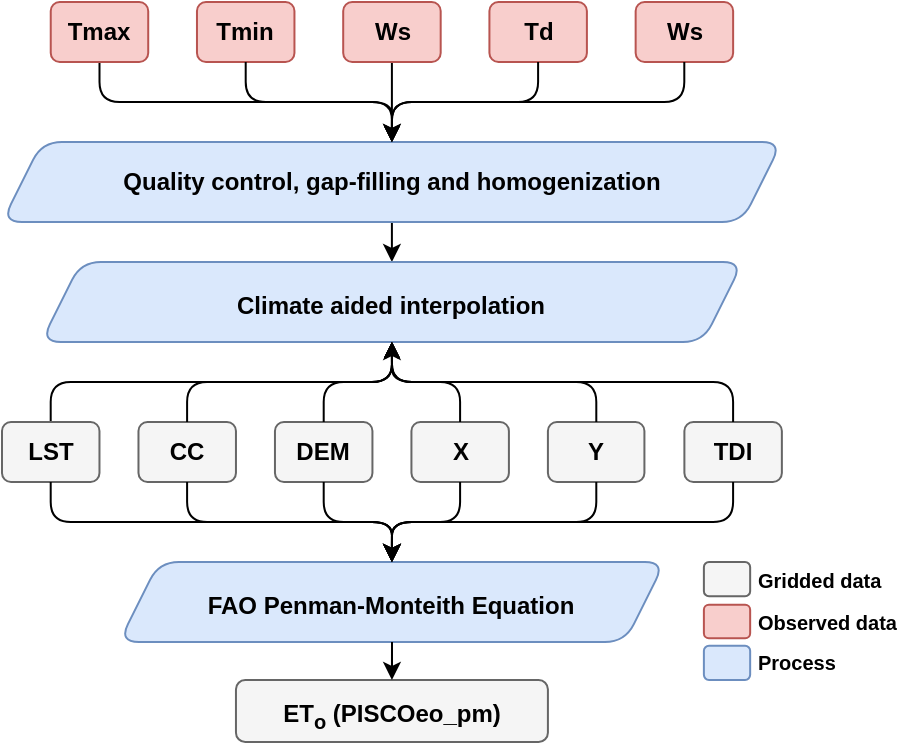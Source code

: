 <mxfile version="16.6.4" type="github">
  <diagram id="lZtI8qbh0fw-rAP5nsD9" name="Page-1">
    <mxGraphModel dx="338" dy="537" grid="1" gridSize="10" guides="1" tooltips="1" connect="1" arrows="1" fold="1" page="1" pageScale="1" pageWidth="100" pageHeight="100" math="0" shadow="0">
      <root>
        <mxCell id="0" />
        <mxCell id="1" parent="0" />
        <mxCell id="t_sFelF2Wt-cX6Uoet53-53" value="" style="group" vertex="1" connectable="0" parent="1">
          <mxGeometry x="860" y="150" width="460" height="370" as="geometry" />
        </mxCell>
        <mxCell id="t_sFelF2Wt-cX6Uoet53-51" style="edgeStyle=orthogonalEdgeStyle;rounded=1;orthogonalLoop=1;jettySize=auto;html=1;fontSize=12;endArrow=classic;endFill=1;" edge="1" parent="t_sFelF2Wt-cX6Uoet53-53" source="U7eb7ub3qmSpnm3P4M1d-21">
          <mxGeometry relative="1" as="geometry">
            <mxPoint x="194.969" y="130" as="targetPoint" />
          </mxGeometry>
        </mxCell>
        <mxCell id="U7eb7ub3qmSpnm3P4M1d-5" value="&lt;font style=&quot;font-size: 12px;&quot;&gt;Tmin&lt;/font&gt;" style="rounded=1;whiteSpace=wrap;html=1;fontSize=12;fontStyle=1;fillColor=#f8cecc;strokeColor=#b85450;" parent="t_sFelF2Wt-cX6Uoet53-53" vertex="1">
          <mxGeometry x="97.484" width="48.742" height="30" as="geometry" />
        </mxCell>
        <mxCell id="U7eb7ub3qmSpnm3P4M1d-7" value="&lt;font style=&quot;font-size: 12px;&quot;&gt;Td&lt;/font&gt;" style="rounded=1;whiteSpace=wrap;html=1;fontSize=12;fontStyle=1;fillColor=#f8cecc;strokeColor=#b85450;" parent="t_sFelF2Wt-cX6Uoet53-53" vertex="1">
          <mxGeometry x="243.711" width="48.742" height="30" as="geometry" />
        </mxCell>
        <mxCell id="U7eb7ub3qmSpnm3P4M1d-9" value="&lt;font style=&quot;font-size: 12px;&quot;&gt;Ws&lt;/font&gt;" style="rounded=1;whiteSpace=wrap;html=1;fontSize=12;fontStyle=1;fillColor=#f8cecc;strokeColor=#b85450;" parent="t_sFelF2Wt-cX6Uoet53-53" vertex="1">
          <mxGeometry x="316.825" width="48.742" height="30" as="geometry" />
        </mxCell>
        <mxCell id="U7eb7ub3qmSpnm3P4M1d-21" value="&lt;font style=&quot;font-size: 12px;&quot;&gt;Quality control, gap-filling and homogenization&lt;/font&gt;" style="shape=parallelogram;perimeter=parallelogramPerimeter;whiteSpace=wrap;html=1;fixedSize=1;fontSize=12;fontStyle=1;fillColor=#dae8fc;strokeColor=#6c8ebf;rounded=1;" parent="t_sFelF2Wt-cX6Uoet53-53" vertex="1">
          <mxGeometry y="70" width="389.938" height="40" as="geometry" />
        </mxCell>
        <mxCell id="t_sFelF2Wt-cX6Uoet53-15" style="edgeStyle=orthogonalEdgeStyle;orthogonalLoop=1;jettySize=auto;html=1;entryX=0.5;entryY=0;entryDx=0;entryDy=0;fontSize=12;rounded=1;endArrow=open;endFill=0;" edge="1" parent="t_sFelF2Wt-cX6Uoet53-53" source="U7eb7ub3qmSpnm3P4M1d-5" target="U7eb7ub3qmSpnm3P4M1d-21">
          <mxGeometry relative="1" as="geometry" />
        </mxCell>
        <mxCell id="t_sFelF2Wt-cX6Uoet53-18" style="edgeStyle=orthogonalEdgeStyle;orthogonalLoop=1;jettySize=auto;html=1;entryX=0.5;entryY=0;entryDx=0;entryDy=0;fontSize=12;rounded=1;endArrow=open;endFill=0;" edge="1" parent="t_sFelF2Wt-cX6Uoet53-53" source="U7eb7ub3qmSpnm3P4M1d-7" target="U7eb7ub3qmSpnm3P4M1d-21">
          <mxGeometry relative="1" as="geometry" />
        </mxCell>
        <mxCell id="t_sFelF2Wt-cX6Uoet53-19" style="edgeStyle=orthogonalEdgeStyle;orthogonalLoop=1;jettySize=auto;html=1;entryX=0.5;entryY=0;entryDx=0;entryDy=0;fontSize=12;rounded=1;endArrow=open;endFill=0;" edge="1" parent="t_sFelF2Wt-cX6Uoet53-53" source="U7eb7ub3qmSpnm3P4M1d-9" target="U7eb7ub3qmSpnm3P4M1d-21">
          <mxGeometry relative="1" as="geometry">
            <Array as="points">
              <mxPoint x="341.196" y="50" />
              <mxPoint x="194.969" y="50" />
            </Array>
          </mxGeometry>
        </mxCell>
        <mxCell id="U7eb7ub3qmSpnm3P4M1d-32" value="&lt;font style=&quot;font-size: 12px&quot;&gt;Climate aided interpolation&lt;/font&gt;" style="shape=parallelogram;perimeter=parallelogramPerimeter;whiteSpace=wrap;html=1;fixedSize=1;fontSize=18;fontStyle=1;fillColor=#dae8fc;strokeColor=#6c8ebf;rounded=1;" parent="t_sFelF2Wt-cX6Uoet53-53" vertex="1">
          <mxGeometry x="19.497" y="130" width="350.944" height="40" as="geometry" />
        </mxCell>
        <mxCell id="U7eb7ub3qmSpnm3P4M1d-46" value="&lt;font style=&quot;font-size: 12px&quot;&gt;FAO Penman-Monteith Equation&lt;/font&gt;" style="shape=parallelogram;perimeter=parallelogramPerimeter;whiteSpace=wrap;html=1;fixedSize=1;fontSize=19;fontStyle=1;fillColor=#dae8fc;strokeColor=#6c8ebf;rounded=1;" parent="t_sFelF2Wt-cX6Uoet53-53" vertex="1">
          <mxGeometry x="58.491" y="280" width="272.957" height="40" as="geometry" />
        </mxCell>
        <mxCell id="U7eb7ub3qmSpnm3P4M1d-56" value="&lt;font style=&quot;font-size: 12px&quot; color=&quot;#000000&quot;&gt;&lt;font style=&quot;font-size: 12px&quot;&gt;&lt;font style=&quot;font-size: 12px&quot;&gt;ET&lt;sub&gt;o&lt;/sub&gt; (&lt;/font&gt;&lt;/font&gt;&lt;font style=&quot;font-size: 12px&quot;&gt;PISCOeo_pm)&lt;/font&gt;&lt;/font&gt;" style="rounded=1;whiteSpace=wrap;html=1;fontSize=16;fontStyle=1;fillColor=#f5f5f5;strokeColor=#666666;fontColor=#333333;" parent="t_sFelF2Wt-cX6Uoet53-53" vertex="1">
          <mxGeometry x="116.981" y="339" width="155.975" height="31" as="geometry" />
        </mxCell>
        <mxCell id="t_sFelF2Wt-cX6Uoet53-40" style="edgeStyle=orthogonalEdgeStyle;rounded=1;orthogonalLoop=1;jettySize=auto;html=1;entryX=0.5;entryY=0;entryDx=0;entryDy=0;fontSize=12;" edge="1" parent="t_sFelF2Wt-cX6Uoet53-53" source="U7eb7ub3qmSpnm3P4M1d-46" target="U7eb7ub3qmSpnm3P4M1d-56">
          <mxGeometry relative="1" as="geometry" />
        </mxCell>
        <mxCell id="t_sFelF2Wt-cX6Uoet53-16" style="edgeStyle=orthogonalEdgeStyle;orthogonalLoop=1;jettySize=auto;html=1;fontSize=12;rounded=1;" edge="1" parent="t_sFelF2Wt-cX6Uoet53-53" source="t_sFelF2Wt-cX6Uoet53-8">
          <mxGeometry relative="1" as="geometry">
            <mxPoint x="194.969" y="70" as="targetPoint" />
            <Array as="points">
              <mxPoint x="194.969" y="70" />
              <mxPoint x="194.969" y="70" />
            </Array>
          </mxGeometry>
        </mxCell>
        <mxCell id="t_sFelF2Wt-cX6Uoet53-8" value="&lt;font style=&quot;font-size: 12px;&quot;&gt;Ws&lt;/font&gt;" style="rounded=1;whiteSpace=wrap;html=1;fontSize=12;fontStyle=1;fillColor=#f8cecc;strokeColor=#b85450;" vertex="1" parent="t_sFelF2Wt-cX6Uoet53-53">
          <mxGeometry x="170.598" width="48.742" height="30" as="geometry" />
        </mxCell>
        <mxCell id="t_sFelF2Wt-cX6Uoet53-52" style="edgeStyle=orthogonalEdgeStyle;rounded=1;orthogonalLoop=1;jettySize=auto;html=1;entryX=0.5;entryY=0;entryDx=0;entryDy=0;fontSize=12;endArrow=classic;endFill=1;" edge="1" parent="t_sFelF2Wt-cX6Uoet53-53" source="t_sFelF2Wt-cX6Uoet53-13" target="U7eb7ub3qmSpnm3P4M1d-21">
          <mxGeometry relative="1" as="geometry" />
        </mxCell>
        <mxCell id="t_sFelF2Wt-cX6Uoet53-13" value="&lt;font style=&quot;font-size: 12px&quot;&gt;Tmax&lt;/font&gt;" style="rounded=1;whiteSpace=wrap;html=1;fontSize=12;fontStyle=1;fillColor=#f8cecc;strokeColor=#b85450;" vertex="1" parent="t_sFelF2Wt-cX6Uoet53-53">
          <mxGeometry x="24.371" width="48.742" height="30" as="geometry" />
        </mxCell>
        <mxCell id="t_sFelF2Wt-cX6Uoet53-23" style="edgeStyle=orthogonalEdgeStyle;rounded=1;orthogonalLoop=1;jettySize=auto;html=1;entryX=0.5;entryY=1;entryDx=0;entryDy=0;fontSize=12;endArrow=open;endFill=0;" edge="1" parent="t_sFelF2Wt-cX6Uoet53-53" source="U7eb7ub3qmSpnm3P4M1d-34" target="U7eb7ub3qmSpnm3P4M1d-32">
          <mxGeometry relative="1" as="geometry">
            <Array as="points">
              <mxPoint x="24.371" y="190" />
              <mxPoint x="194.969" y="190" />
            </Array>
          </mxGeometry>
        </mxCell>
        <mxCell id="t_sFelF2Wt-cX6Uoet53-25" value="" style="group" vertex="1" connectable="0" parent="t_sFelF2Wt-cX6Uoet53-53">
          <mxGeometry y="210" width="389.938" height="30" as="geometry" />
        </mxCell>
        <mxCell id="U7eb7ub3qmSpnm3P4M1d-34" value="&lt;font style=&quot;font-size: 12px;&quot;&gt;LST&lt;/font&gt;" style="rounded=1;whiteSpace=wrap;html=1;fontSize=12;fontStyle=1;fillColor=#f5f5f5;strokeColor=#666666;" parent="t_sFelF2Wt-cX6Uoet53-25" vertex="1">
          <mxGeometry width="48.742" height="30" as="geometry" />
        </mxCell>
        <mxCell id="U7eb7ub3qmSpnm3P4M1d-38" value="&lt;font style=&quot;font-size: 12px;&quot;&gt;DEM&lt;/font&gt;" style="rounded=1;whiteSpace=wrap;html=1;fontSize=12;fontStyle=1;fillColor=#f5f5f5;strokeColor=#666666;" parent="t_sFelF2Wt-cX6Uoet53-25" vertex="1">
          <mxGeometry x="136.478" width="48.742" height="30" as="geometry" />
        </mxCell>
        <mxCell id="U7eb7ub3qmSpnm3P4M1d-39" value="&lt;font style=&quot;font-size: 12px;&quot;&gt;X&lt;/font&gt;" style="rounded=1;whiteSpace=wrap;html=1;fontSize=12;fontStyle=1;fillColor=#f5f5f5;strokeColor=#666666;" parent="t_sFelF2Wt-cX6Uoet53-25" vertex="1">
          <mxGeometry x="204.717" width="48.742" height="30" as="geometry" />
        </mxCell>
        <mxCell id="U7eb7ub3qmSpnm3P4M1d-40" value="&lt;span style=&quot;font-size: 12px;&quot;&gt;Y&lt;/span&gt;" style="rounded=1;whiteSpace=wrap;html=1;fontSize=12;fontStyle=1;fillColor=#f5f5f5;strokeColor=#666666;" parent="t_sFelF2Wt-cX6Uoet53-25" vertex="1">
          <mxGeometry x="272.957" width="48.255" height="30" as="geometry" />
        </mxCell>
        <mxCell id="wpJQsXBcN3tg3W_rkoM8-5" value="&lt;span style=&quot;font-size: 12px;&quot;&gt;TDI&lt;/span&gt;" style="rounded=1;whiteSpace=wrap;html=1;fontSize=12;fontStyle=1;fillColor=#f5f5f5;strokeColor=#666666;" parent="t_sFelF2Wt-cX6Uoet53-25" vertex="1">
          <mxGeometry x="341.196" width="48.742" height="30" as="geometry" />
        </mxCell>
        <mxCell id="t_sFelF2Wt-cX6Uoet53-21" value="&lt;font style=&quot;font-size: 12px&quot;&gt;CC&lt;/font&gt;" style="rounded=1;whiteSpace=wrap;html=1;fontSize=12;fontStyle=1;fillColor=#f5f5f5;strokeColor=#666666;" vertex="1" parent="t_sFelF2Wt-cX6Uoet53-25">
          <mxGeometry x="68.239" width="48.742" height="30" as="geometry" />
        </mxCell>
        <mxCell id="t_sFelF2Wt-cX6Uoet53-26" style="edgeStyle=orthogonalEdgeStyle;rounded=1;orthogonalLoop=1;jettySize=auto;html=1;entryX=0.5;entryY=1;entryDx=0;entryDy=0;fontSize=12;endArrow=open;endFill=0;" edge="1" parent="t_sFelF2Wt-cX6Uoet53-53" source="t_sFelF2Wt-cX6Uoet53-21" target="U7eb7ub3qmSpnm3P4M1d-32">
          <mxGeometry relative="1" as="geometry" />
        </mxCell>
        <mxCell id="t_sFelF2Wt-cX6Uoet53-27" style="edgeStyle=orthogonalEdgeStyle;rounded=1;orthogonalLoop=1;jettySize=auto;html=1;fontSize=12;endArrow=open;endFill=0;" edge="1" parent="t_sFelF2Wt-cX6Uoet53-53" source="U7eb7ub3qmSpnm3P4M1d-38">
          <mxGeometry relative="1" as="geometry">
            <mxPoint x="194.969" y="170" as="targetPoint" />
            <Array as="points">
              <mxPoint x="160.849" y="190" />
              <mxPoint x="194.969" y="190" />
            </Array>
          </mxGeometry>
        </mxCell>
        <mxCell id="t_sFelF2Wt-cX6Uoet53-28" style="edgeStyle=orthogonalEdgeStyle;rounded=1;orthogonalLoop=1;jettySize=auto;html=1;fontSize=12;" edge="1" parent="t_sFelF2Wt-cX6Uoet53-53" source="U7eb7ub3qmSpnm3P4M1d-39">
          <mxGeometry relative="1" as="geometry">
            <mxPoint x="194.969" y="170" as="targetPoint" />
            <Array as="points">
              <mxPoint x="229.089" y="190" />
              <mxPoint x="194.969" y="190" />
            </Array>
          </mxGeometry>
        </mxCell>
        <mxCell id="t_sFelF2Wt-cX6Uoet53-29" style="edgeStyle=orthogonalEdgeStyle;rounded=1;orthogonalLoop=1;jettySize=auto;html=1;fontSize=12;endArrow=open;endFill=0;" edge="1" parent="t_sFelF2Wt-cX6Uoet53-53" source="U7eb7ub3qmSpnm3P4M1d-40">
          <mxGeometry relative="1" as="geometry">
            <mxPoint x="194.969" y="170" as="targetPoint" />
            <Array as="points">
              <mxPoint x="297.328" y="190" />
              <mxPoint x="194.969" y="190" />
            </Array>
          </mxGeometry>
        </mxCell>
        <mxCell id="t_sFelF2Wt-cX6Uoet53-30" style="edgeStyle=orthogonalEdgeStyle;rounded=1;orthogonalLoop=1;jettySize=auto;html=1;fontSize=12;endArrow=open;endFill=0;" edge="1" parent="t_sFelF2Wt-cX6Uoet53-53" source="wpJQsXBcN3tg3W_rkoM8-5">
          <mxGeometry relative="1" as="geometry">
            <mxPoint x="194.969" y="170" as="targetPoint" />
            <Array as="points">
              <mxPoint x="365.567" y="190" />
              <mxPoint x="194.969" y="190" />
            </Array>
          </mxGeometry>
        </mxCell>
        <mxCell id="t_sFelF2Wt-cX6Uoet53-33" style="edgeStyle=orthogonalEdgeStyle;rounded=1;orthogonalLoop=1;jettySize=auto;html=1;entryX=0.5;entryY=0;entryDx=0;entryDy=0;fontSize=12;" edge="1" parent="t_sFelF2Wt-cX6Uoet53-53" source="U7eb7ub3qmSpnm3P4M1d-34" target="U7eb7ub3qmSpnm3P4M1d-46">
          <mxGeometry relative="1" as="geometry">
            <Array as="points">
              <mxPoint x="24.371" y="260" />
              <mxPoint x="194.969" y="260" />
            </Array>
          </mxGeometry>
        </mxCell>
        <mxCell id="t_sFelF2Wt-cX6Uoet53-34" style="edgeStyle=orthogonalEdgeStyle;rounded=1;orthogonalLoop=1;jettySize=auto;html=1;entryX=0.5;entryY=0;entryDx=0;entryDy=0;fontSize=12;" edge="1" parent="t_sFelF2Wt-cX6Uoet53-53" source="t_sFelF2Wt-cX6Uoet53-21" target="U7eb7ub3qmSpnm3P4M1d-46">
          <mxGeometry relative="1" as="geometry" />
        </mxCell>
        <mxCell id="t_sFelF2Wt-cX6Uoet53-35" style="edgeStyle=orthogonalEdgeStyle;rounded=1;orthogonalLoop=1;jettySize=auto;html=1;entryX=0.5;entryY=0;entryDx=0;entryDy=0;fontSize=12;" edge="1" parent="t_sFelF2Wt-cX6Uoet53-53" source="U7eb7ub3qmSpnm3P4M1d-38" target="U7eb7ub3qmSpnm3P4M1d-46">
          <mxGeometry relative="1" as="geometry" />
        </mxCell>
        <mxCell id="t_sFelF2Wt-cX6Uoet53-36" style="edgeStyle=orthogonalEdgeStyle;rounded=1;orthogonalLoop=1;jettySize=auto;html=1;entryX=0.5;entryY=0;entryDx=0;entryDy=0;fontSize=12;" edge="1" parent="t_sFelF2Wt-cX6Uoet53-53" source="U7eb7ub3qmSpnm3P4M1d-39" target="U7eb7ub3qmSpnm3P4M1d-46">
          <mxGeometry relative="1" as="geometry" />
        </mxCell>
        <mxCell id="t_sFelF2Wt-cX6Uoet53-38" style="edgeStyle=orthogonalEdgeStyle;rounded=1;orthogonalLoop=1;jettySize=auto;html=1;entryX=0.5;entryY=0;entryDx=0;entryDy=0;fontSize=12;" edge="1" parent="t_sFelF2Wt-cX6Uoet53-53" source="U7eb7ub3qmSpnm3P4M1d-40" target="U7eb7ub3qmSpnm3P4M1d-46">
          <mxGeometry relative="1" as="geometry" />
        </mxCell>
        <mxCell id="t_sFelF2Wt-cX6Uoet53-39" style="edgeStyle=orthogonalEdgeStyle;rounded=1;orthogonalLoop=1;jettySize=auto;html=1;entryX=0.5;entryY=0;entryDx=0;entryDy=0;fontSize=12;" edge="1" parent="t_sFelF2Wt-cX6Uoet53-53" source="wpJQsXBcN3tg3W_rkoM8-5" target="U7eb7ub3qmSpnm3P4M1d-46">
          <mxGeometry relative="1" as="geometry">
            <Array as="points">
              <mxPoint x="365.567" y="260" />
              <mxPoint x="194.969" y="260" />
            </Array>
          </mxGeometry>
        </mxCell>
        <mxCell id="U7eb7ub3qmSpnm3P4M1d-66" value="" style="rounded=1;whiteSpace=wrap;html=1;fontSize=11;fontStyle=1;fillColor=#f8cecc;strokeColor=#b85450;" parent="t_sFelF2Wt-cX6Uoet53-53" vertex="1">
          <mxGeometry x="350.944" y="301.34" width="23.135" height="16.738" as="geometry" />
        </mxCell>
        <mxCell id="U7eb7ub3qmSpnm3P4M1d-67" value="" style="rounded=1;whiteSpace=wrap;html=1;fontSize=11;fontStyle=1;fillColor=#dae8fc;strokeColor=#6c8ebf;" parent="t_sFelF2Wt-cX6Uoet53-53" vertex="1">
          <mxGeometry x="350.944" y="321.844" width="23.135" height="17.156" as="geometry" />
        </mxCell>
        <mxCell id="U7eb7ub3qmSpnm3P4M1d-72" value="Observed data" style="text;html=1;strokeColor=none;fillColor=none;align=left;verticalAlign=middle;whiteSpace=wrap;rounded=0;fontSize=10;fontStyle=1" parent="t_sFelF2Wt-cX6Uoet53-53" vertex="1">
          <mxGeometry x="375.647" y="301.34" width="72.782" height="16.74" as="geometry" />
        </mxCell>
        <mxCell id="U7eb7ub3qmSpnm3P4M1d-83" value="" style="rounded=1;whiteSpace=wrap;html=1;fontSize=11;fontStyle=1;fillColor=#f5f5f5;strokeColor=#666666;fontColor=#333333;" parent="t_sFelF2Wt-cX6Uoet53-53" vertex="1">
          <mxGeometry x="350.944" y="280" width="23.135" height="17.156" as="geometry" />
        </mxCell>
        <mxCell id="mp60AICXdKhl7RRevxMm-46" value="Gridded data" style="text;html=1;strokeColor=none;fillColor=none;align=left;verticalAlign=middle;whiteSpace=wrap;rounded=0;fontSize=10;fontStyle=1" parent="t_sFelF2Wt-cX6Uoet53-53" vertex="1">
          <mxGeometry x="375.647" y="280.42" width="72.782" height="16.74" as="geometry" />
        </mxCell>
        <mxCell id="mp60AICXdKhl7RRevxMm-47" value="Process" style="text;html=1;strokeColor=none;fillColor=none;align=left;verticalAlign=middle;whiteSpace=wrap;rounded=0;fontSize=10;fontStyle=1" parent="t_sFelF2Wt-cX6Uoet53-53" vertex="1">
          <mxGeometry x="375.647" y="321.84" width="43.868" height="16.74" as="geometry" />
        </mxCell>
      </root>
    </mxGraphModel>
  </diagram>
</mxfile>

